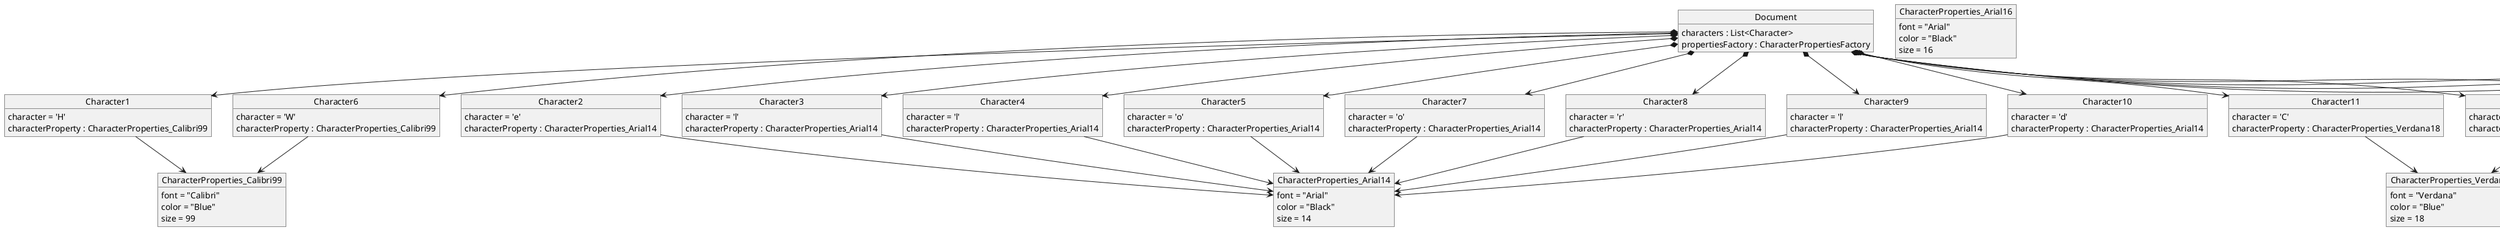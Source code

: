 @startuml
'https://plantuml.com/object-diagram

object Document {
    characters : List<Character>
    propertiesFactory : CharacterPropertiesFactory
}

object CharacterProperties_Calibri99 {
    font = "Calibri"
    color = "Blue"
    size = 99
}

object CharacterProperties_Arial16 {
    font = "Arial"
    color = "Black"
    size = 16
}

object CharacterProperties_Arial14 {
    font = "Arial"
    color = "Black"
    size = 14
}

object CharacterProperties_Verdana18 {
    font = "Verdana"
    color = "Blue"
    size = 18
}

object CharacterProperties_Verdana12 {
    font = "Verdana"
    color = "Red"
    size = 12
}

object Character1 {
    character = 'H'
    characterProperty : CharacterProperties_Calibri99
}

object Character2 {
    character = 'e'
    characterProperty : CharacterProperties_Arial14
}

object Character3 {
    character = 'l'
    characterProperty : CharacterProperties_Arial14
}

object Character4 {
    character = 'l'
    characterProperty : CharacterProperties_Arial14
}

object Character5 {
    character = 'o'
    characterProperty : CharacterProperties_Arial14
}

object Character6 {
    character = 'W'
    characterProperty : CharacterProperties_Calibri99
}

object Character7 {
    character = 'o'
    characterProperty : CharacterProperties_Arial14
}

object Character8 {
    character = 'r'
    characterProperty : CharacterProperties_Arial14
}

object Character9 {
    character = 'l'
    characterProperty : CharacterProperties_Arial14
}

object Character10 {
    character = 'd'
    characterProperty : CharacterProperties_Arial14
}

object Character11 {
    character = 'C'
    characterProperty : CharacterProperties_Verdana18
}

object Character12 {
    character = 'S'
    characterProperty : CharacterProperties_Verdana18
}

object Character13 {
    character = '5'
    characterProperty : CharacterProperties_Verdana12
}

object Character14 {
    character = '8'
    characterProperty : CharacterProperties_Verdana12
}

object Character15 {
    character = '0'
    characterProperty : CharacterProperties_Verdana12
}

object Character16 {
    character = '0'
    characterProperty : CharacterProperties_Verdana12
}

Document *--> Character1
Document *--> Character2
Document *--> Character3
Document *--> Character4
Document *--> Character5
Document *--> Character6
Document *--> Character7
Document *--> Character8
Document *--> Character9
Document *--> Character10
Document *--> Character11
Document *--> Character12
Document *--> Character13
Document *--> Character14
Document *--> Character15
Document *--> Character16

Character1 --> CharacterProperties_Calibri99
Character6 --> CharacterProperties_Calibri99
Character2 --> CharacterProperties_Arial14
Character3 --> CharacterProperties_Arial14
Character4 --> CharacterProperties_Arial14
Character5 --> CharacterProperties_Arial14
Character7 --> CharacterProperties_Arial14
Character8 --> CharacterProperties_Arial14
Character9 --> CharacterProperties_Arial14
Character10 --> CharacterProperties_Arial14
Character11 --> CharacterProperties_Verdana18
Character12 --> CharacterProperties_Verdana18
Character13 --> CharacterProperties_Verdana12
Character14 --> CharacterProperties_Verdana12
Character15 --> CharacterProperties_Verdana12
Character16 --> CharacterProperties_Verdana12

@enduml